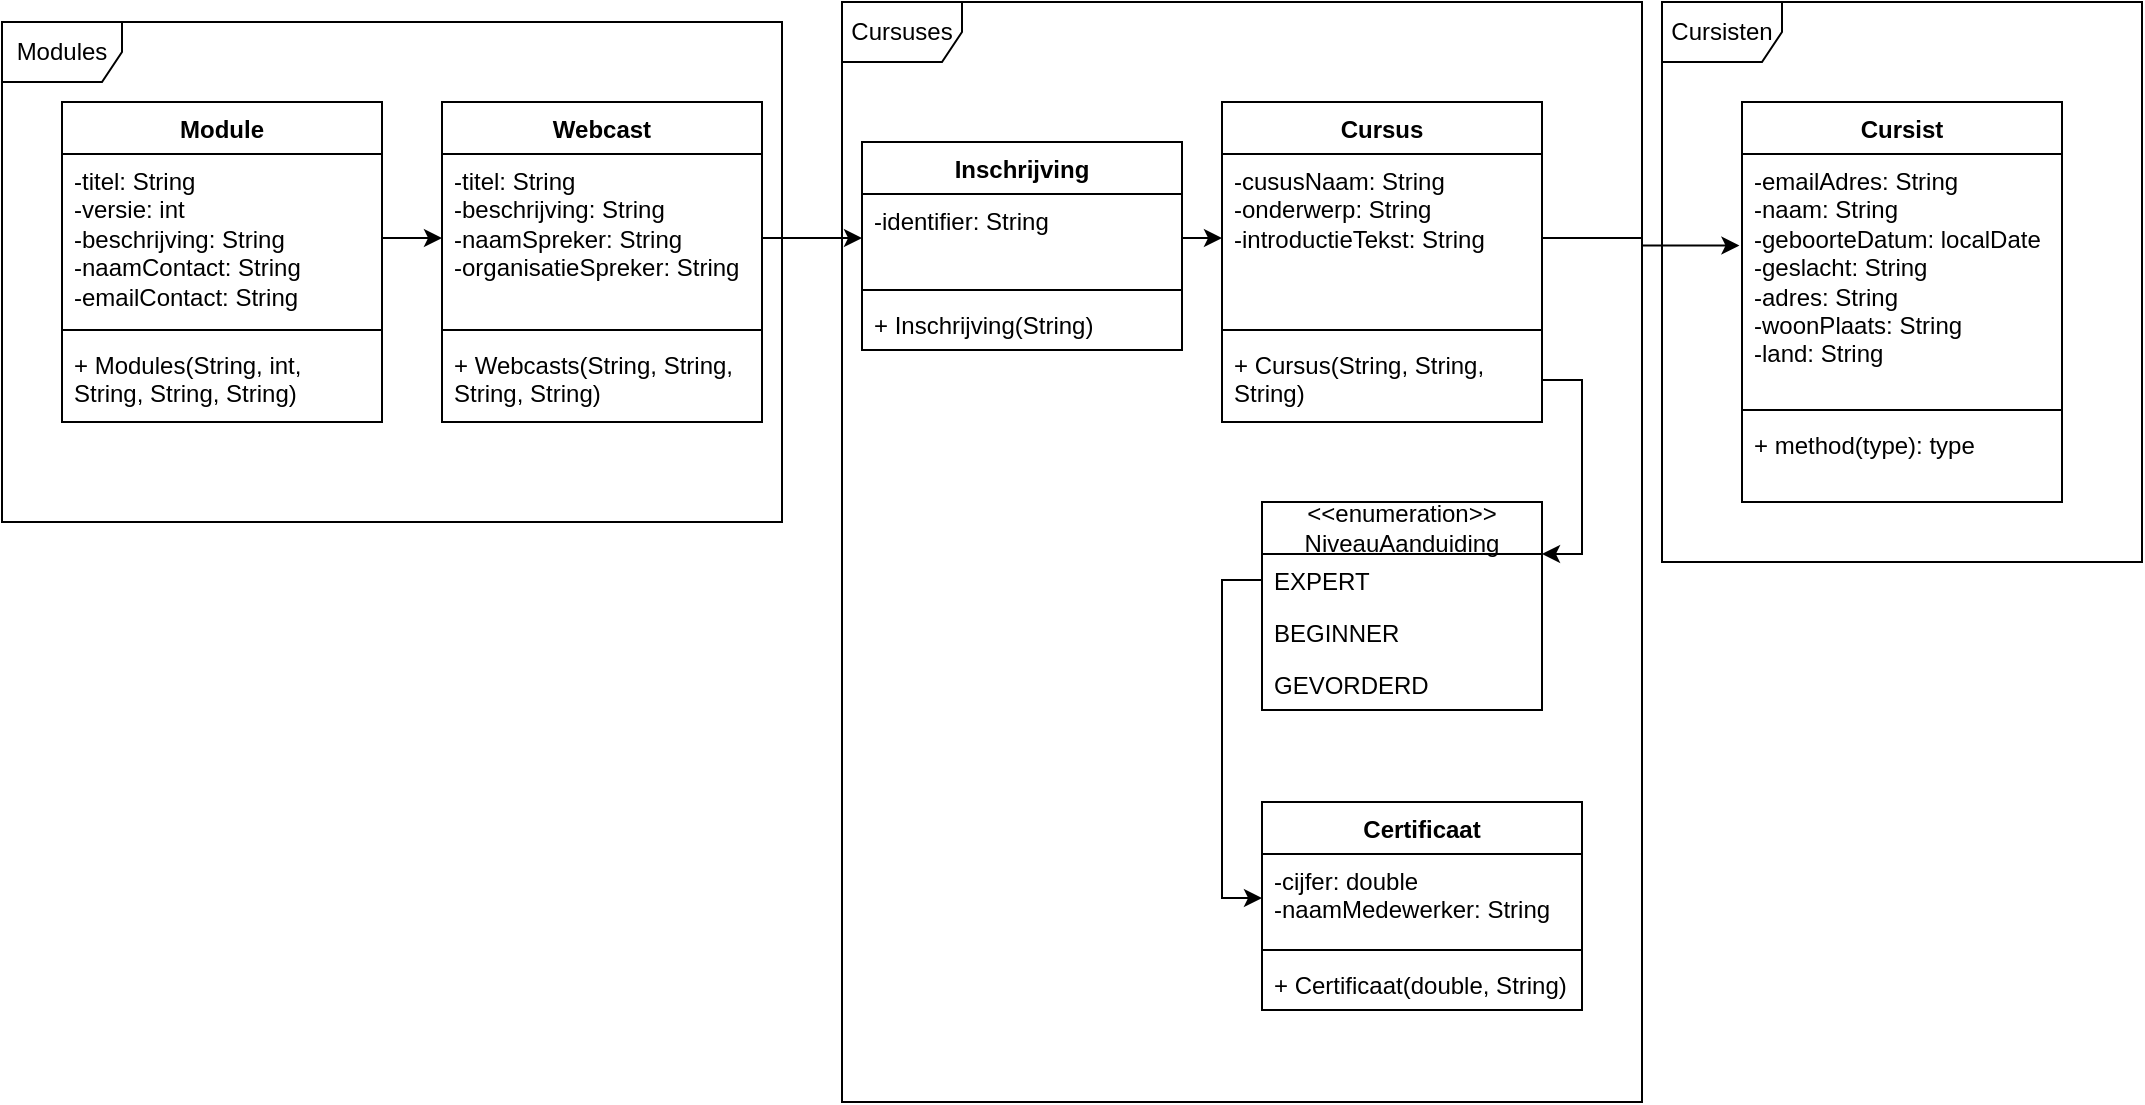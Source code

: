 <mxfile version="22.1.2" type="device">
  <diagram name="Page-1" id="IwU2U8FcPIY3_x8T-t2f">
    <mxGraphModel dx="2268" dy="820" grid="1" gridSize="10" guides="1" tooltips="1" connect="1" arrows="1" fold="1" page="1" pageScale="1" pageWidth="850" pageHeight="1100" math="0" shadow="0">
      <root>
        <mxCell id="0" />
        <mxCell id="1" parent="0" />
        <mxCell id="S_5jQlguvlPaRTJfTIX3-19" value="Module" style="swimlane;fontStyle=1;align=center;verticalAlign=top;childLayout=stackLayout;horizontal=1;startSize=26;horizontalStack=0;resizeParent=1;resizeParentMax=0;resizeLast=0;collapsible=1;marginBottom=0;whiteSpace=wrap;html=1;" parent="1" vertex="1">
          <mxGeometry x="-80" y="80" width="160" height="160" as="geometry" />
        </mxCell>
        <mxCell id="S_5jQlguvlPaRTJfTIX3-20" value="-titel: String&lt;br&gt;-versie: int&lt;br&gt;-beschrijving: String&lt;br&gt;-naamContact: String&lt;br&gt;-emailContact: String" style="text;strokeColor=none;fillColor=none;align=left;verticalAlign=top;spacingLeft=4;spacingRight=4;overflow=hidden;rotatable=0;points=[[0,0.5],[1,0.5]];portConstraint=eastwest;whiteSpace=wrap;html=1;" parent="S_5jQlguvlPaRTJfTIX3-19" vertex="1">
          <mxGeometry y="26" width="160" height="84" as="geometry" />
        </mxCell>
        <mxCell id="S_5jQlguvlPaRTJfTIX3-21" value="" style="line;strokeWidth=1;fillColor=none;align=left;verticalAlign=middle;spacingTop=-1;spacingLeft=3;spacingRight=3;rotatable=0;labelPosition=right;points=[];portConstraint=eastwest;strokeColor=inherit;" parent="S_5jQlguvlPaRTJfTIX3-19" vertex="1">
          <mxGeometry y="110" width="160" height="8" as="geometry" />
        </mxCell>
        <mxCell id="S_5jQlguvlPaRTJfTIX3-22" value="+ Modules(String, int, String, String, String)" style="text;strokeColor=none;fillColor=none;align=left;verticalAlign=top;spacingLeft=4;spacingRight=4;overflow=hidden;rotatable=0;points=[[0,0.5],[1,0.5]];portConstraint=eastwest;whiteSpace=wrap;html=1;" parent="S_5jQlguvlPaRTJfTIX3-19" vertex="1">
          <mxGeometry y="118" width="160" height="42" as="geometry" />
        </mxCell>
        <mxCell id="S_5jQlguvlPaRTJfTIX3-23" value="Webcast" style="swimlane;fontStyle=1;align=center;verticalAlign=top;childLayout=stackLayout;horizontal=1;startSize=26;horizontalStack=0;resizeParent=1;resizeParentMax=0;resizeLast=0;collapsible=1;marginBottom=0;whiteSpace=wrap;html=1;" parent="1" vertex="1">
          <mxGeometry x="110" y="80" width="160" height="160" as="geometry" />
        </mxCell>
        <mxCell id="S_5jQlguvlPaRTJfTIX3-24" value="-titel: String&lt;br&gt;-beschrijving: String&lt;br&gt;-naamSpreker: String&lt;br&gt;-organisatieSpreker: String" style="text;strokeColor=none;fillColor=none;align=left;verticalAlign=top;spacingLeft=4;spacingRight=4;overflow=hidden;rotatable=0;points=[[0,0.5],[1,0.5]];portConstraint=eastwest;whiteSpace=wrap;html=1;" parent="S_5jQlguvlPaRTJfTIX3-23" vertex="1">
          <mxGeometry y="26" width="160" height="84" as="geometry" />
        </mxCell>
        <mxCell id="S_5jQlguvlPaRTJfTIX3-25" value="" style="line;strokeWidth=1;fillColor=none;align=left;verticalAlign=middle;spacingTop=-1;spacingLeft=3;spacingRight=3;rotatable=0;labelPosition=right;points=[];portConstraint=eastwest;strokeColor=inherit;" parent="S_5jQlguvlPaRTJfTIX3-23" vertex="1">
          <mxGeometry y="110" width="160" height="8" as="geometry" />
        </mxCell>
        <mxCell id="S_5jQlguvlPaRTJfTIX3-26" value="+ Webcasts(String, String, String, String)" style="text;strokeColor=none;fillColor=none;align=left;verticalAlign=top;spacingLeft=4;spacingRight=4;overflow=hidden;rotatable=0;points=[[0,0.5],[1,0.5]];portConstraint=eastwest;whiteSpace=wrap;html=1;" parent="S_5jQlguvlPaRTJfTIX3-23" vertex="1">
          <mxGeometry y="118" width="160" height="42" as="geometry" />
        </mxCell>
        <mxCell id="S_5jQlguvlPaRTJfTIX3-31" value="Cursus" style="swimlane;fontStyle=1;align=center;verticalAlign=top;childLayout=stackLayout;horizontal=1;startSize=26;horizontalStack=0;resizeParent=1;resizeParentMax=0;resizeLast=0;collapsible=1;marginBottom=0;whiteSpace=wrap;html=1;" parent="1" vertex="1">
          <mxGeometry x="500" y="80" width="160" height="160" as="geometry" />
        </mxCell>
        <mxCell id="S_5jQlguvlPaRTJfTIX3-32" value="-cususNaam: String&lt;br&gt;-onderwerp: String&lt;br&gt;-introductieTekst: String" style="text;strokeColor=none;fillColor=none;align=left;verticalAlign=top;spacingLeft=4;spacingRight=4;overflow=hidden;rotatable=0;points=[[0,0.5],[1,0.5]];portConstraint=eastwest;whiteSpace=wrap;html=1;" parent="S_5jQlguvlPaRTJfTIX3-31" vertex="1">
          <mxGeometry y="26" width="160" height="84" as="geometry" />
        </mxCell>
        <mxCell id="S_5jQlguvlPaRTJfTIX3-33" value="" style="line;strokeWidth=1;fillColor=none;align=left;verticalAlign=middle;spacingTop=-1;spacingLeft=3;spacingRight=3;rotatable=0;labelPosition=right;points=[];portConstraint=eastwest;strokeColor=inherit;" parent="S_5jQlguvlPaRTJfTIX3-31" vertex="1">
          <mxGeometry y="110" width="160" height="8" as="geometry" />
        </mxCell>
        <mxCell id="S_5jQlguvlPaRTJfTIX3-34" value="+ Cursus(String, String, String)" style="text;strokeColor=none;fillColor=none;align=left;verticalAlign=top;spacingLeft=4;spacingRight=4;overflow=hidden;rotatable=0;points=[[0,0.5],[1,0.5]];portConstraint=eastwest;whiteSpace=wrap;html=1;" parent="S_5jQlguvlPaRTJfTIX3-31" vertex="1">
          <mxGeometry y="118" width="160" height="42" as="geometry" />
        </mxCell>
        <mxCell id="S_5jQlguvlPaRTJfTIX3-35" value="&amp;lt;&amp;lt;enumeration&amp;gt;&amp;gt;&lt;br&gt;NiveauAanduiding" style="swimlane;fontStyle=0;childLayout=stackLayout;horizontal=1;startSize=26;fillColor=none;horizontalStack=0;resizeParent=1;resizeParentMax=0;resizeLast=0;collapsible=1;marginBottom=0;whiteSpace=wrap;html=1;" parent="1" vertex="1">
          <mxGeometry x="520" y="280" width="140" height="104" as="geometry" />
        </mxCell>
        <mxCell id="S_5jQlguvlPaRTJfTIX3-38" value="EXPERT" style="text;strokeColor=none;fillColor=none;align=left;verticalAlign=top;spacingLeft=4;spacingRight=4;overflow=hidden;rotatable=0;points=[[0,0.5],[1,0.5]];portConstraint=eastwest;whiteSpace=wrap;html=1;" parent="S_5jQlguvlPaRTJfTIX3-35" vertex="1">
          <mxGeometry y="26" width="140" height="26" as="geometry" />
        </mxCell>
        <mxCell id="S_5jQlguvlPaRTJfTIX3-36" value="BEGINNER" style="text;strokeColor=none;fillColor=none;align=left;verticalAlign=top;spacingLeft=4;spacingRight=4;overflow=hidden;rotatable=0;points=[[0,0.5],[1,0.5]];portConstraint=eastwest;whiteSpace=wrap;html=1;" parent="S_5jQlguvlPaRTJfTIX3-35" vertex="1">
          <mxGeometry y="52" width="140" height="26" as="geometry" />
        </mxCell>
        <mxCell id="S_5jQlguvlPaRTJfTIX3-37" value="GEVORDERD" style="text;strokeColor=none;fillColor=none;align=left;verticalAlign=top;spacingLeft=4;spacingRight=4;overflow=hidden;rotatable=0;points=[[0,0.5],[1,0.5]];portConstraint=eastwest;whiteSpace=wrap;html=1;" parent="S_5jQlguvlPaRTJfTIX3-35" vertex="1">
          <mxGeometry y="78" width="140" height="26" as="geometry" />
        </mxCell>
        <mxCell id="S_5jQlguvlPaRTJfTIX3-39" value="Cursist" style="swimlane;fontStyle=1;align=center;verticalAlign=top;childLayout=stackLayout;horizontal=1;startSize=26;horizontalStack=0;resizeParent=1;resizeParentMax=0;resizeLast=0;collapsible=1;marginBottom=0;whiteSpace=wrap;html=1;" parent="1" vertex="1">
          <mxGeometry x="760" y="80" width="160" height="200" as="geometry" />
        </mxCell>
        <mxCell id="S_5jQlguvlPaRTJfTIX3-40" value="-emailAdres: String&lt;br&gt;-naam: String&lt;br&gt;-geboorteDatum: localDate&lt;br&gt;-geslacht: String&lt;br&gt;-adres: String&lt;br&gt;-woonPlaats: String&lt;br&gt;-land: String" style="text;strokeColor=none;fillColor=none;align=left;verticalAlign=top;spacingLeft=4;spacingRight=4;overflow=hidden;rotatable=0;points=[[0,0.5],[1,0.5]];portConstraint=eastwest;whiteSpace=wrap;html=1;" parent="S_5jQlguvlPaRTJfTIX3-39" vertex="1">
          <mxGeometry y="26" width="160" height="124" as="geometry" />
        </mxCell>
        <mxCell id="S_5jQlguvlPaRTJfTIX3-41" value="" style="line;strokeWidth=1;fillColor=none;align=left;verticalAlign=middle;spacingTop=-1;spacingLeft=3;spacingRight=3;rotatable=0;labelPosition=right;points=[];portConstraint=eastwest;strokeColor=inherit;" parent="S_5jQlguvlPaRTJfTIX3-39" vertex="1">
          <mxGeometry y="150" width="160" height="8" as="geometry" />
        </mxCell>
        <mxCell id="S_5jQlguvlPaRTJfTIX3-42" value="+ method(type): type" style="text;strokeColor=none;fillColor=none;align=left;verticalAlign=top;spacingLeft=4;spacingRight=4;overflow=hidden;rotatable=0;points=[[0,0.5],[1,0.5]];portConstraint=eastwest;whiteSpace=wrap;html=1;" parent="S_5jQlguvlPaRTJfTIX3-39" vertex="1">
          <mxGeometry y="158" width="160" height="42" as="geometry" />
        </mxCell>
        <mxCell id="S_5jQlguvlPaRTJfTIX3-43" style="edgeStyle=orthogonalEdgeStyle;rounded=0;orthogonalLoop=1;jettySize=auto;html=1;exitX=1;exitY=0.5;exitDx=0;exitDy=0;entryX=0;entryY=0.5;entryDx=0;entryDy=0;" parent="1" source="S_5jQlguvlPaRTJfTIX3-20" target="S_5jQlguvlPaRTJfTIX3-24" edge="1">
          <mxGeometry relative="1" as="geometry" />
        </mxCell>
        <mxCell id="6FOHbkvGqi1TYaP4vn2K-3" style="edgeStyle=orthogonalEdgeStyle;rounded=0;orthogonalLoop=1;jettySize=auto;html=1;exitX=1;exitY=0.5;exitDx=0;exitDy=0;entryX=1;entryY=0.25;entryDx=0;entryDy=0;" parent="1" source="S_5jQlguvlPaRTJfTIX3-34" target="S_5jQlguvlPaRTJfTIX3-35" edge="1">
          <mxGeometry relative="1" as="geometry" />
        </mxCell>
        <mxCell id="gNYKczS-f23y3e7-N_It-3" value="Certificaat" style="swimlane;fontStyle=1;align=center;verticalAlign=top;childLayout=stackLayout;horizontal=1;startSize=26;horizontalStack=0;resizeParent=1;resizeParentMax=0;resizeLast=0;collapsible=1;marginBottom=0;whiteSpace=wrap;html=1;" parent="1" vertex="1">
          <mxGeometry x="520" y="430" width="160" height="104" as="geometry" />
        </mxCell>
        <mxCell id="gNYKczS-f23y3e7-N_It-4" value="-cijfer: double&lt;br&gt;-naamMedewerker: String&lt;br&gt;" style="text;strokeColor=none;fillColor=none;align=left;verticalAlign=top;spacingLeft=4;spacingRight=4;overflow=hidden;rotatable=0;points=[[0,0.5],[1,0.5]];portConstraint=eastwest;whiteSpace=wrap;html=1;" parent="gNYKczS-f23y3e7-N_It-3" vertex="1">
          <mxGeometry y="26" width="160" height="44" as="geometry" />
        </mxCell>
        <mxCell id="gNYKczS-f23y3e7-N_It-5" value="" style="line;strokeWidth=1;fillColor=none;align=left;verticalAlign=middle;spacingTop=-1;spacingLeft=3;spacingRight=3;rotatable=0;labelPosition=right;points=[];portConstraint=eastwest;strokeColor=inherit;" parent="gNYKczS-f23y3e7-N_It-3" vertex="1">
          <mxGeometry y="70" width="160" height="8" as="geometry" />
        </mxCell>
        <mxCell id="gNYKczS-f23y3e7-N_It-6" value="+ Certificaat(double, String)" style="text;strokeColor=none;fillColor=none;align=left;verticalAlign=top;spacingLeft=4;spacingRight=4;overflow=hidden;rotatable=0;points=[[0,0.5],[1,0.5]];portConstraint=eastwest;whiteSpace=wrap;html=1;" parent="gNYKczS-f23y3e7-N_It-3" vertex="1">
          <mxGeometry y="78" width="160" height="26" as="geometry" />
        </mxCell>
        <mxCell id="ziHeSj1Oz55lMZfTKugo-1" value="Inschrijving" style="swimlane;fontStyle=1;align=center;verticalAlign=top;childLayout=stackLayout;horizontal=1;startSize=26;horizontalStack=0;resizeParent=1;resizeParentMax=0;resizeLast=0;collapsible=1;marginBottom=0;whiteSpace=wrap;html=1;" parent="1" vertex="1">
          <mxGeometry x="320" y="100" width="160" height="104" as="geometry" />
        </mxCell>
        <mxCell id="ziHeSj1Oz55lMZfTKugo-2" value="-identifier: String" style="text;strokeColor=none;fillColor=none;align=left;verticalAlign=top;spacingLeft=4;spacingRight=4;overflow=hidden;rotatable=0;points=[[0,0.5],[1,0.5]];portConstraint=eastwest;whiteSpace=wrap;html=1;" parent="ziHeSj1Oz55lMZfTKugo-1" vertex="1">
          <mxGeometry y="26" width="160" height="44" as="geometry" />
        </mxCell>
        <mxCell id="ziHeSj1Oz55lMZfTKugo-3" value="" style="line;strokeWidth=1;fillColor=none;align=left;verticalAlign=middle;spacingTop=-1;spacingLeft=3;spacingRight=3;rotatable=0;labelPosition=right;points=[];portConstraint=eastwest;strokeColor=inherit;" parent="ziHeSj1Oz55lMZfTKugo-1" vertex="1">
          <mxGeometry y="70" width="160" height="8" as="geometry" />
        </mxCell>
        <mxCell id="ziHeSj1Oz55lMZfTKugo-4" value="+ Inschrijving(String)" style="text;strokeColor=none;fillColor=none;align=left;verticalAlign=top;spacingLeft=4;spacingRight=4;overflow=hidden;rotatable=0;points=[[0,0.5],[1,0.5]];portConstraint=eastwest;whiteSpace=wrap;html=1;" parent="ziHeSj1Oz55lMZfTKugo-1" vertex="1">
          <mxGeometry y="78" width="160" height="26" as="geometry" />
        </mxCell>
        <mxCell id="ziHeSj1Oz55lMZfTKugo-6" style="edgeStyle=orthogonalEdgeStyle;rounded=0;orthogonalLoop=1;jettySize=auto;html=1;exitX=1;exitY=0.5;exitDx=0;exitDy=0;" parent="1" source="S_5jQlguvlPaRTJfTIX3-24" target="ziHeSj1Oz55lMZfTKugo-2" edge="1">
          <mxGeometry relative="1" as="geometry" />
        </mxCell>
        <mxCell id="ziHeSj1Oz55lMZfTKugo-7" style="edgeStyle=orthogonalEdgeStyle;rounded=0;orthogonalLoop=1;jettySize=auto;html=1;exitX=1;exitY=0.5;exitDx=0;exitDy=0;entryX=0;entryY=0.5;entryDx=0;entryDy=0;" parent="1" source="ziHeSj1Oz55lMZfTKugo-2" target="S_5jQlguvlPaRTJfTIX3-32" edge="1">
          <mxGeometry relative="1" as="geometry" />
        </mxCell>
        <mxCell id="ziHeSj1Oz55lMZfTKugo-8" style="edgeStyle=orthogonalEdgeStyle;rounded=0;orthogonalLoop=1;jettySize=auto;html=1;exitX=0;exitY=0.5;exitDx=0;exitDy=0;entryX=0;entryY=0.5;entryDx=0;entryDy=0;" parent="1" source="S_5jQlguvlPaRTJfTIX3-38" target="gNYKczS-f23y3e7-N_It-4" edge="1">
          <mxGeometry relative="1" as="geometry">
            <Array as="points">
              <mxPoint x="500" y="319" />
              <mxPoint x="500" y="478" />
            </Array>
          </mxGeometry>
        </mxCell>
        <mxCell id="yesrVpIL3_H0TvWoMU7W-1" style="edgeStyle=orthogonalEdgeStyle;rounded=0;orthogonalLoop=1;jettySize=auto;html=1;exitX=1;exitY=0.5;exitDx=0;exitDy=0;entryX=-0.008;entryY=0.369;entryDx=0;entryDy=0;entryPerimeter=0;" parent="1" source="S_5jQlguvlPaRTJfTIX3-32" target="S_5jQlguvlPaRTJfTIX3-40" edge="1">
          <mxGeometry relative="1" as="geometry" />
        </mxCell>
        <mxCell id="CyeQO7gQ93RI8Pt7uxb7-1" value="Modules" style="shape=umlFrame;whiteSpace=wrap;html=1;pointerEvents=0;" vertex="1" parent="1">
          <mxGeometry x="-110" y="40" width="390" height="250" as="geometry" />
        </mxCell>
        <mxCell id="CyeQO7gQ93RI8Pt7uxb7-2" value="Cursuses" style="shape=umlFrame;whiteSpace=wrap;html=1;pointerEvents=0;" vertex="1" parent="1">
          <mxGeometry x="310" y="30" width="400" height="550" as="geometry" />
        </mxCell>
        <mxCell id="CyeQO7gQ93RI8Pt7uxb7-3" value="Cursisten" style="shape=umlFrame;whiteSpace=wrap;html=1;pointerEvents=0;" vertex="1" parent="1">
          <mxGeometry x="720" y="30" width="240" height="280" as="geometry" />
        </mxCell>
      </root>
    </mxGraphModel>
  </diagram>
</mxfile>
